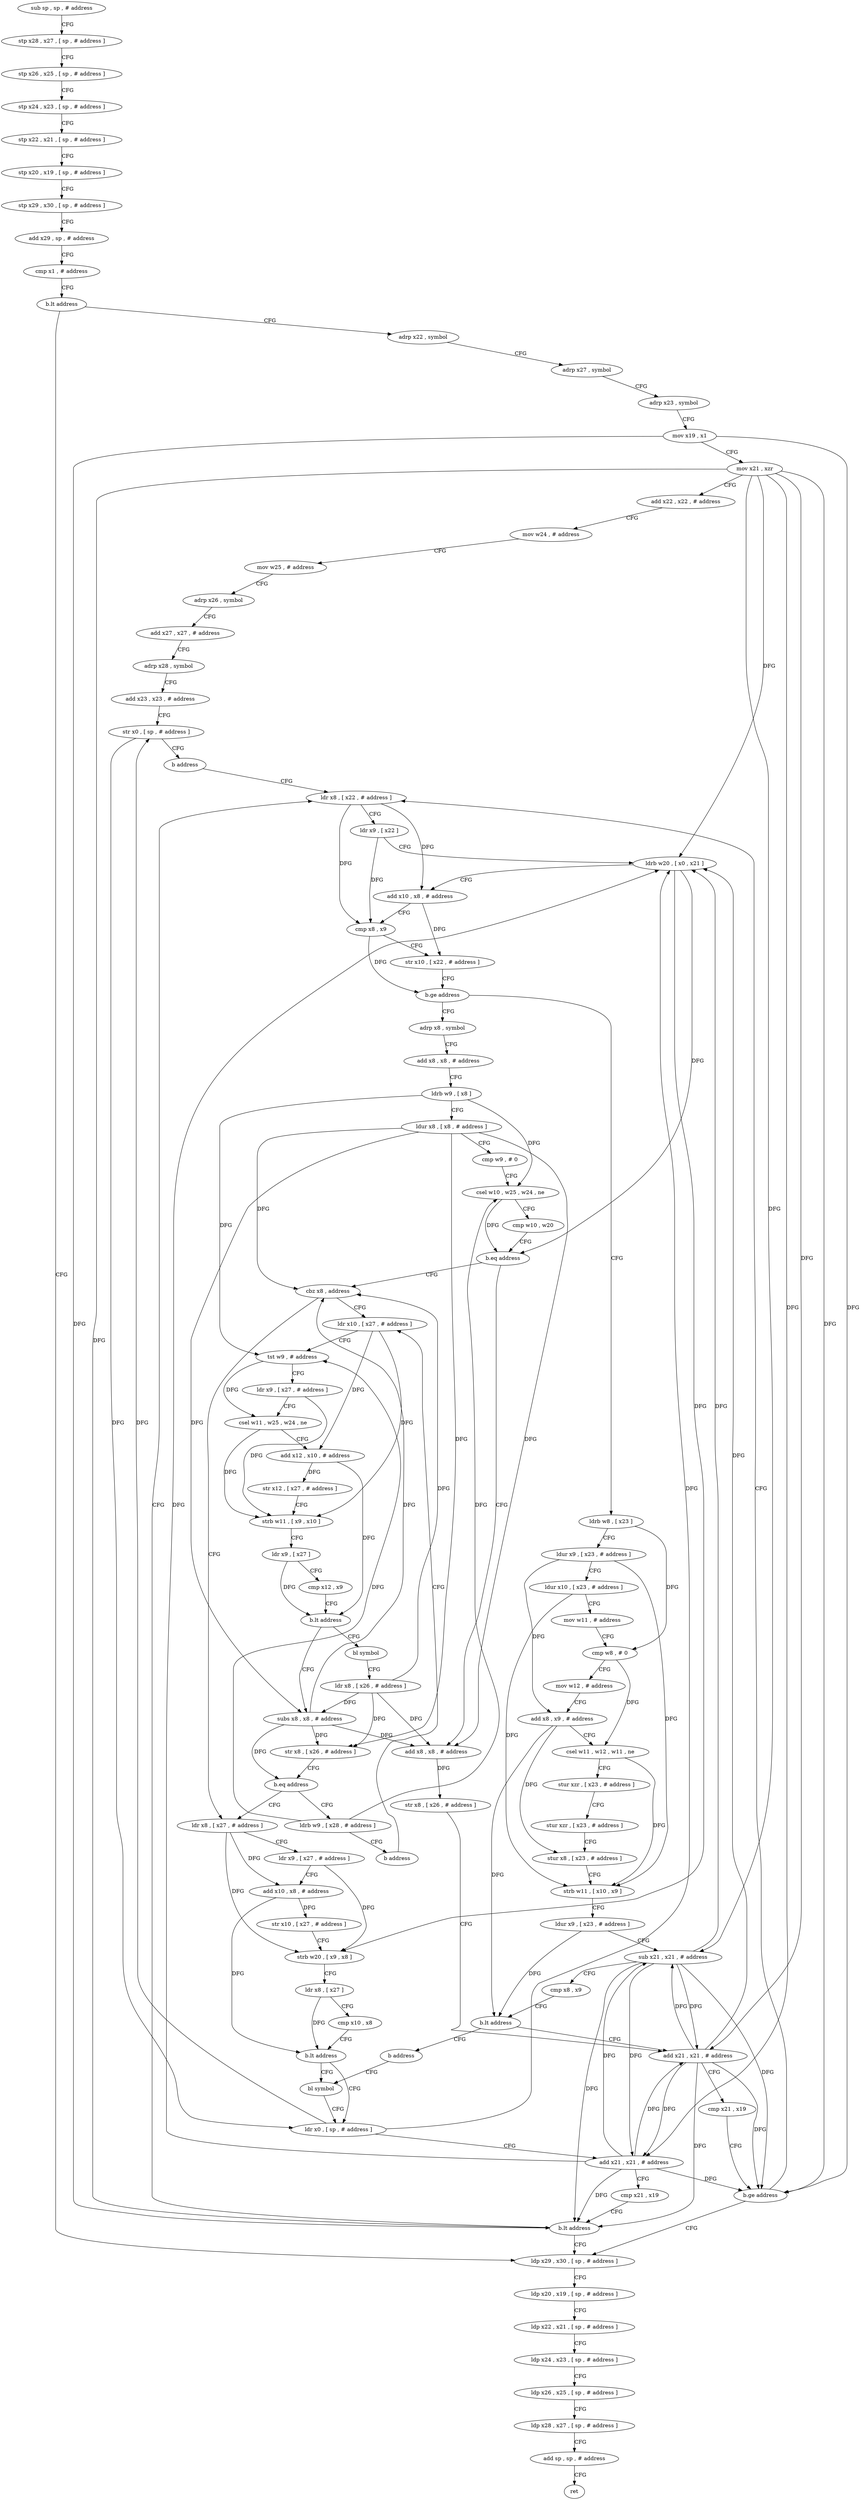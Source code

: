 digraph "func" {
"4217836" [label = "sub sp , sp , # address" ]
"4217840" [label = "stp x28 , x27 , [ sp , # address ]" ]
"4217844" [label = "stp x26 , x25 , [ sp , # address ]" ]
"4217848" [label = "stp x24 , x23 , [ sp , # address ]" ]
"4217852" [label = "stp x22 , x21 , [ sp , # address ]" ]
"4217856" [label = "stp x20 , x19 , [ sp , # address ]" ]
"4217860" [label = "stp x29 , x30 , [ sp , # address ]" ]
"4217864" [label = "add x29 , sp , # address" ]
"4217868" [label = "cmp x1 , # address" ]
"4217872" [label = "b.lt address" ]
"4218204" [label = "ldp x29 , x30 , [ sp , # address ]" ]
"4217876" [label = "adrp x22 , symbol" ]
"4218208" [label = "ldp x20 , x19 , [ sp , # address ]" ]
"4218212" [label = "ldp x22 , x21 , [ sp , # address ]" ]
"4218216" [label = "ldp x24 , x23 , [ sp , # address ]" ]
"4218220" [label = "ldp x26 , x25 , [ sp , # address ]" ]
"4218224" [label = "ldp x28 , x27 , [ sp , # address ]" ]
"4218228" [label = "add sp , sp , # address" ]
"4218232" [label = "ret" ]
"4217880" [label = "adrp x27 , symbol" ]
"4217884" [label = "adrp x23 , symbol" ]
"4217888" [label = "mov x19 , x1" ]
"4217892" [label = "mov x21 , xzr" ]
"4217896" [label = "add x22 , x22 , # address" ]
"4217900" [label = "mov w24 , # address" ]
"4217904" [label = "mov w25 , # address" ]
"4217908" [label = "adrp x26 , symbol" ]
"4217912" [label = "add x27 , x27 , # address" ]
"4217916" [label = "adrp x28 , symbol" ]
"4217920" [label = "add x23 , x23 , # address" ]
"4217924" [label = "str x0 , [ sp , # address ]" ]
"4217928" [label = "b address" ]
"4217952" [label = "ldr x8 , [ x22 , # address ]" ]
"4217956" [label = "ldr x9 , [ x22 ]" ]
"4217960" [label = "ldrb w20 , [ x0 , x21 ]" ]
"4217964" [label = "add x10 , x8 , # address" ]
"4217968" [label = "cmp x8 , x9" ]
"4217972" [label = "str x10 , [ x22 , # address ]" ]
"4217976" [label = "b.ge address" ]
"4218084" [label = "ldrb w8 , [ x23 ]" ]
"4217980" [label = "adrp x8 , symbol" ]
"4218088" [label = "ldur x9 , [ x23 , # address ]" ]
"4218092" [label = "ldur x10 , [ x23 , # address ]" ]
"4218096" [label = "mov w11 , # address" ]
"4218100" [label = "cmp w8 , # 0" ]
"4218104" [label = "mov w12 , # address" ]
"4218108" [label = "add x8 , x9 , # address" ]
"4218112" [label = "csel w11 , w12 , w11 , ne" ]
"4218116" [label = "stur xzr , [ x23 , # address ]" ]
"4218120" [label = "stur xzr , [ x23 , # address ]" ]
"4218124" [label = "stur x8 , [ x23 , # address ]" ]
"4218128" [label = "strb w11 , [ x10 , x9 ]" ]
"4218132" [label = "ldur x9 , [ x23 , # address ]" ]
"4218136" [label = "sub x21 , x21 , # address" ]
"4218140" [label = "cmp x8 , x9" ]
"4218144" [label = "b.lt address" ]
"4217940" [label = "add x21 , x21 , # address" ]
"4218148" [label = "b address" ]
"4217984" [label = "add x8 , x8 , # address" ]
"4217988" [label = "ldrb w9 , [ x8 ]" ]
"4217992" [label = "ldur x8 , [ x8 , # address ]" ]
"4217996" [label = "cmp w9 , # 0" ]
"4218000" [label = "csel w10 , w25 , w24 , ne" ]
"4218004" [label = "cmp w10 , w20" ]
"4218008" [label = "b.eq address" ]
"4217932" [label = "add x8 , x8 , # address" ]
"4218012" [label = "cbz x8 , address" ]
"4217944" [label = "cmp x21 , x19" ]
"4217948" [label = "b.ge address" ]
"4218184" [label = "bl symbol" ]
"4217936" [label = "str x8 , [ x26 , # address ]" ]
"4218152" [label = "ldr x8 , [ x27 , # address ]" ]
"4218016" [label = "ldr x10 , [ x27 , # address ]" ]
"4218188" [label = "ldr x0 , [ sp , # address ]" ]
"4218156" [label = "ldr x9 , [ x27 , # address ]" ]
"4218160" [label = "add x10 , x8 , # address" ]
"4218164" [label = "str x10 , [ x27 , # address ]" ]
"4218168" [label = "strb w20 , [ x9 , x8 ]" ]
"4218172" [label = "ldr x8 , [ x27 ]" ]
"4218176" [label = "cmp x10 , x8" ]
"4218180" [label = "b.lt address" ]
"4218020" [label = "tst w9 , # address" ]
"4218024" [label = "ldr x9 , [ x27 , # address ]" ]
"4218028" [label = "csel w11 , w25 , w24 , ne" ]
"4218032" [label = "add x12 , x10 , # address" ]
"4218036" [label = "str x12 , [ x27 , # address ]" ]
"4218040" [label = "strb w11 , [ x9 , x10 ]" ]
"4218044" [label = "ldr x9 , [ x27 ]" ]
"4218048" [label = "cmp x12 , x9" ]
"4218052" [label = "b.lt address" ]
"4218064" [label = "subs x8 , x8 , # address" ]
"4218056" [label = "bl symbol" ]
"4218192" [label = "add x21 , x21 , # address" ]
"4218196" [label = "cmp x21 , x19" ]
"4218200" [label = "b.lt address" ]
"4218068" [label = "str x8 , [ x26 , # address ]" ]
"4218072" [label = "b.eq address" ]
"4218076" [label = "ldrb w9 , [ x28 , # address ]" ]
"4218060" [label = "ldr x8 , [ x26 , # address ]" ]
"4218080" [label = "b address" ]
"4217836" -> "4217840" [ label = "CFG" ]
"4217840" -> "4217844" [ label = "CFG" ]
"4217844" -> "4217848" [ label = "CFG" ]
"4217848" -> "4217852" [ label = "CFG" ]
"4217852" -> "4217856" [ label = "CFG" ]
"4217856" -> "4217860" [ label = "CFG" ]
"4217860" -> "4217864" [ label = "CFG" ]
"4217864" -> "4217868" [ label = "CFG" ]
"4217868" -> "4217872" [ label = "CFG" ]
"4217872" -> "4218204" [ label = "CFG" ]
"4217872" -> "4217876" [ label = "CFG" ]
"4218204" -> "4218208" [ label = "CFG" ]
"4217876" -> "4217880" [ label = "CFG" ]
"4218208" -> "4218212" [ label = "CFG" ]
"4218212" -> "4218216" [ label = "CFG" ]
"4218216" -> "4218220" [ label = "CFG" ]
"4218220" -> "4218224" [ label = "CFG" ]
"4218224" -> "4218228" [ label = "CFG" ]
"4218228" -> "4218232" [ label = "CFG" ]
"4217880" -> "4217884" [ label = "CFG" ]
"4217884" -> "4217888" [ label = "CFG" ]
"4217888" -> "4217892" [ label = "CFG" ]
"4217888" -> "4217948" [ label = "DFG" ]
"4217888" -> "4218200" [ label = "DFG" ]
"4217892" -> "4217896" [ label = "CFG" ]
"4217892" -> "4217960" [ label = "DFG" ]
"4217892" -> "4218136" [ label = "DFG" ]
"4217892" -> "4217940" [ label = "DFG" ]
"4217892" -> "4217948" [ label = "DFG" ]
"4217892" -> "4218192" [ label = "DFG" ]
"4217892" -> "4218200" [ label = "DFG" ]
"4217896" -> "4217900" [ label = "CFG" ]
"4217900" -> "4217904" [ label = "CFG" ]
"4217904" -> "4217908" [ label = "CFG" ]
"4217908" -> "4217912" [ label = "CFG" ]
"4217912" -> "4217916" [ label = "CFG" ]
"4217916" -> "4217920" [ label = "CFG" ]
"4217920" -> "4217924" [ label = "CFG" ]
"4217924" -> "4217928" [ label = "CFG" ]
"4217924" -> "4218188" [ label = "DFG" ]
"4217928" -> "4217952" [ label = "CFG" ]
"4217952" -> "4217956" [ label = "CFG" ]
"4217952" -> "4217964" [ label = "DFG" ]
"4217952" -> "4217968" [ label = "DFG" ]
"4217956" -> "4217960" [ label = "CFG" ]
"4217956" -> "4217968" [ label = "DFG" ]
"4217960" -> "4217964" [ label = "CFG" ]
"4217960" -> "4218008" [ label = "DFG" ]
"4217960" -> "4218168" [ label = "DFG" ]
"4217964" -> "4217968" [ label = "CFG" ]
"4217964" -> "4217972" [ label = "DFG" ]
"4217968" -> "4217972" [ label = "CFG" ]
"4217968" -> "4217976" [ label = "DFG" ]
"4217972" -> "4217976" [ label = "CFG" ]
"4217976" -> "4218084" [ label = "CFG" ]
"4217976" -> "4217980" [ label = "CFG" ]
"4218084" -> "4218088" [ label = "CFG" ]
"4218084" -> "4218100" [ label = "DFG" ]
"4217980" -> "4217984" [ label = "CFG" ]
"4218088" -> "4218092" [ label = "CFG" ]
"4218088" -> "4218108" [ label = "DFG" ]
"4218088" -> "4218128" [ label = "DFG" ]
"4218092" -> "4218096" [ label = "CFG" ]
"4218092" -> "4218128" [ label = "DFG" ]
"4218096" -> "4218100" [ label = "CFG" ]
"4218100" -> "4218104" [ label = "CFG" ]
"4218100" -> "4218112" [ label = "DFG" ]
"4218104" -> "4218108" [ label = "CFG" ]
"4218108" -> "4218112" [ label = "CFG" ]
"4218108" -> "4218124" [ label = "DFG" ]
"4218108" -> "4218144" [ label = "DFG" ]
"4218112" -> "4218116" [ label = "CFG" ]
"4218112" -> "4218128" [ label = "DFG" ]
"4218116" -> "4218120" [ label = "CFG" ]
"4218120" -> "4218124" [ label = "CFG" ]
"4218124" -> "4218128" [ label = "CFG" ]
"4218128" -> "4218132" [ label = "CFG" ]
"4218132" -> "4218136" [ label = "CFG" ]
"4218132" -> "4218144" [ label = "DFG" ]
"4218136" -> "4218140" [ label = "CFG" ]
"4218136" -> "4217960" [ label = "DFG" ]
"4218136" -> "4217940" [ label = "DFG" ]
"4218136" -> "4217948" [ label = "DFG" ]
"4218136" -> "4218192" [ label = "DFG" ]
"4218136" -> "4218200" [ label = "DFG" ]
"4218140" -> "4218144" [ label = "CFG" ]
"4218144" -> "4217940" [ label = "CFG" ]
"4218144" -> "4218148" [ label = "CFG" ]
"4217940" -> "4217944" [ label = "CFG" ]
"4217940" -> "4217960" [ label = "DFG" ]
"4217940" -> "4218136" [ label = "DFG" ]
"4217940" -> "4217948" [ label = "DFG" ]
"4217940" -> "4218192" [ label = "DFG" ]
"4217940" -> "4218200" [ label = "DFG" ]
"4218148" -> "4218184" [ label = "CFG" ]
"4217984" -> "4217988" [ label = "CFG" ]
"4217988" -> "4217992" [ label = "CFG" ]
"4217988" -> "4218000" [ label = "DFG" ]
"4217988" -> "4218020" [ label = "DFG" ]
"4217992" -> "4217996" [ label = "CFG" ]
"4217992" -> "4217932" [ label = "DFG" ]
"4217992" -> "4218012" [ label = "DFG" ]
"4217992" -> "4218064" [ label = "DFG" ]
"4217992" -> "4218068" [ label = "DFG" ]
"4217996" -> "4218000" [ label = "CFG" ]
"4218000" -> "4218004" [ label = "CFG" ]
"4218000" -> "4218008" [ label = "DFG" ]
"4218004" -> "4218008" [ label = "CFG" ]
"4218008" -> "4217932" [ label = "CFG" ]
"4218008" -> "4218012" [ label = "CFG" ]
"4217932" -> "4217936" [ label = "DFG" ]
"4218012" -> "4218152" [ label = "CFG" ]
"4218012" -> "4218016" [ label = "CFG" ]
"4217944" -> "4217948" [ label = "CFG" ]
"4217948" -> "4218204" [ label = "CFG" ]
"4217948" -> "4217952" [ label = "CFG" ]
"4218184" -> "4218188" [ label = "CFG" ]
"4217936" -> "4217940" [ label = "CFG" ]
"4218152" -> "4218156" [ label = "CFG" ]
"4218152" -> "4218160" [ label = "DFG" ]
"4218152" -> "4218168" [ label = "DFG" ]
"4218016" -> "4218020" [ label = "CFG" ]
"4218016" -> "4218032" [ label = "DFG" ]
"4218016" -> "4218040" [ label = "DFG" ]
"4218188" -> "4218192" [ label = "CFG" ]
"4218188" -> "4217924" [ label = "DFG" ]
"4218188" -> "4217960" [ label = "DFG" ]
"4218156" -> "4218160" [ label = "CFG" ]
"4218156" -> "4218168" [ label = "DFG" ]
"4218160" -> "4218164" [ label = "DFG" ]
"4218160" -> "4218180" [ label = "DFG" ]
"4218164" -> "4218168" [ label = "CFG" ]
"4218168" -> "4218172" [ label = "CFG" ]
"4218172" -> "4218176" [ label = "CFG" ]
"4218172" -> "4218180" [ label = "DFG" ]
"4218176" -> "4218180" [ label = "CFG" ]
"4218180" -> "4218188" [ label = "CFG" ]
"4218180" -> "4218184" [ label = "CFG" ]
"4218020" -> "4218024" [ label = "CFG" ]
"4218020" -> "4218028" [ label = "DFG" ]
"4218024" -> "4218028" [ label = "CFG" ]
"4218024" -> "4218040" [ label = "DFG" ]
"4218028" -> "4218032" [ label = "CFG" ]
"4218028" -> "4218040" [ label = "DFG" ]
"4218032" -> "4218036" [ label = "DFG" ]
"4218032" -> "4218052" [ label = "DFG" ]
"4218036" -> "4218040" [ label = "CFG" ]
"4218040" -> "4218044" [ label = "CFG" ]
"4218044" -> "4218048" [ label = "CFG" ]
"4218044" -> "4218052" [ label = "DFG" ]
"4218048" -> "4218052" [ label = "CFG" ]
"4218052" -> "4218064" [ label = "CFG" ]
"4218052" -> "4218056" [ label = "CFG" ]
"4218064" -> "4218068" [ label = "DFG" ]
"4218064" -> "4217932" [ label = "DFG" ]
"4218064" -> "4218012" [ label = "DFG" ]
"4218064" -> "4218072" [ label = "DFG" ]
"4218056" -> "4218060" [ label = "CFG" ]
"4218192" -> "4218196" [ label = "CFG" ]
"4218192" -> "4217960" [ label = "DFG" ]
"4218192" -> "4218136" [ label = "DFG" ]
"4218192" -> "4217940" [ label = "DFG" ]
"4218192" -> "4217948" [ label = "DFG" ]
"4218192" -> "4218200" [ label = "DFG" ]
"4218196" -> "4218200" [ label = "CFG" ]
"4218200" -> "4217952" [ label = "CFG" ]
"4218200" -> "4218204" [ label = "CFG" ]
"4218068" -> "4218072" [ label = "CFG" ]
"4218072" -> "4218152" [ label = "CFG" ]
"4218072" -> "4218076" [ label = "CFG" ]
"4218076" -> "4218080" [ label = "CFG" ]
"4218076" -> "4218000" [ label = "DFG" ]
"4218076" -> "4218020" [ label = "DFG" ]
"4218060" -> "4218064" [ label = "DFG" ]
"4218060" -> "4217932" [ label = "DFG" ]
"4218060" -> "4218012" [ label = "DFG" ]
"4218060" -> "4218068" [ label = "DFG" ]
"4218080" -> "4218016" [ label = "CFG" ]
}
